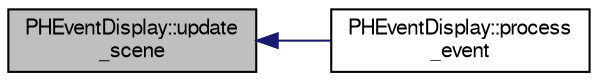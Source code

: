 digraph "PHEventDisplay::update_scene"
{
  bgcolor="transparent";
  edge [fontname="FreeSans",fontsize="10",labelfontname="FreeSans",labelfontsize="10"];
  node [fontname="FreeSans",fontsize="10",shape=record];
  rankdir="LR";
  Node1 [label="PHEventDisplay::update\l_scene",height=0.2,width=0.4,color="black", fillcolor="grey75", style="filled" fontcolor="black"];
  Node1 -> Node2 [dir="back",color="midnightblue",fontsize="10",style="solid",fontname="FreeSans"];
  Node2 [label="PHEventDisplay::process\l_event",height=0.2,width=0.4,color="black",URL="$d1/dce/classPHEventDisplay.html#afed380a0d21e7186dd7c91b03ac69f12",tooltip="Event processing. "];
}
